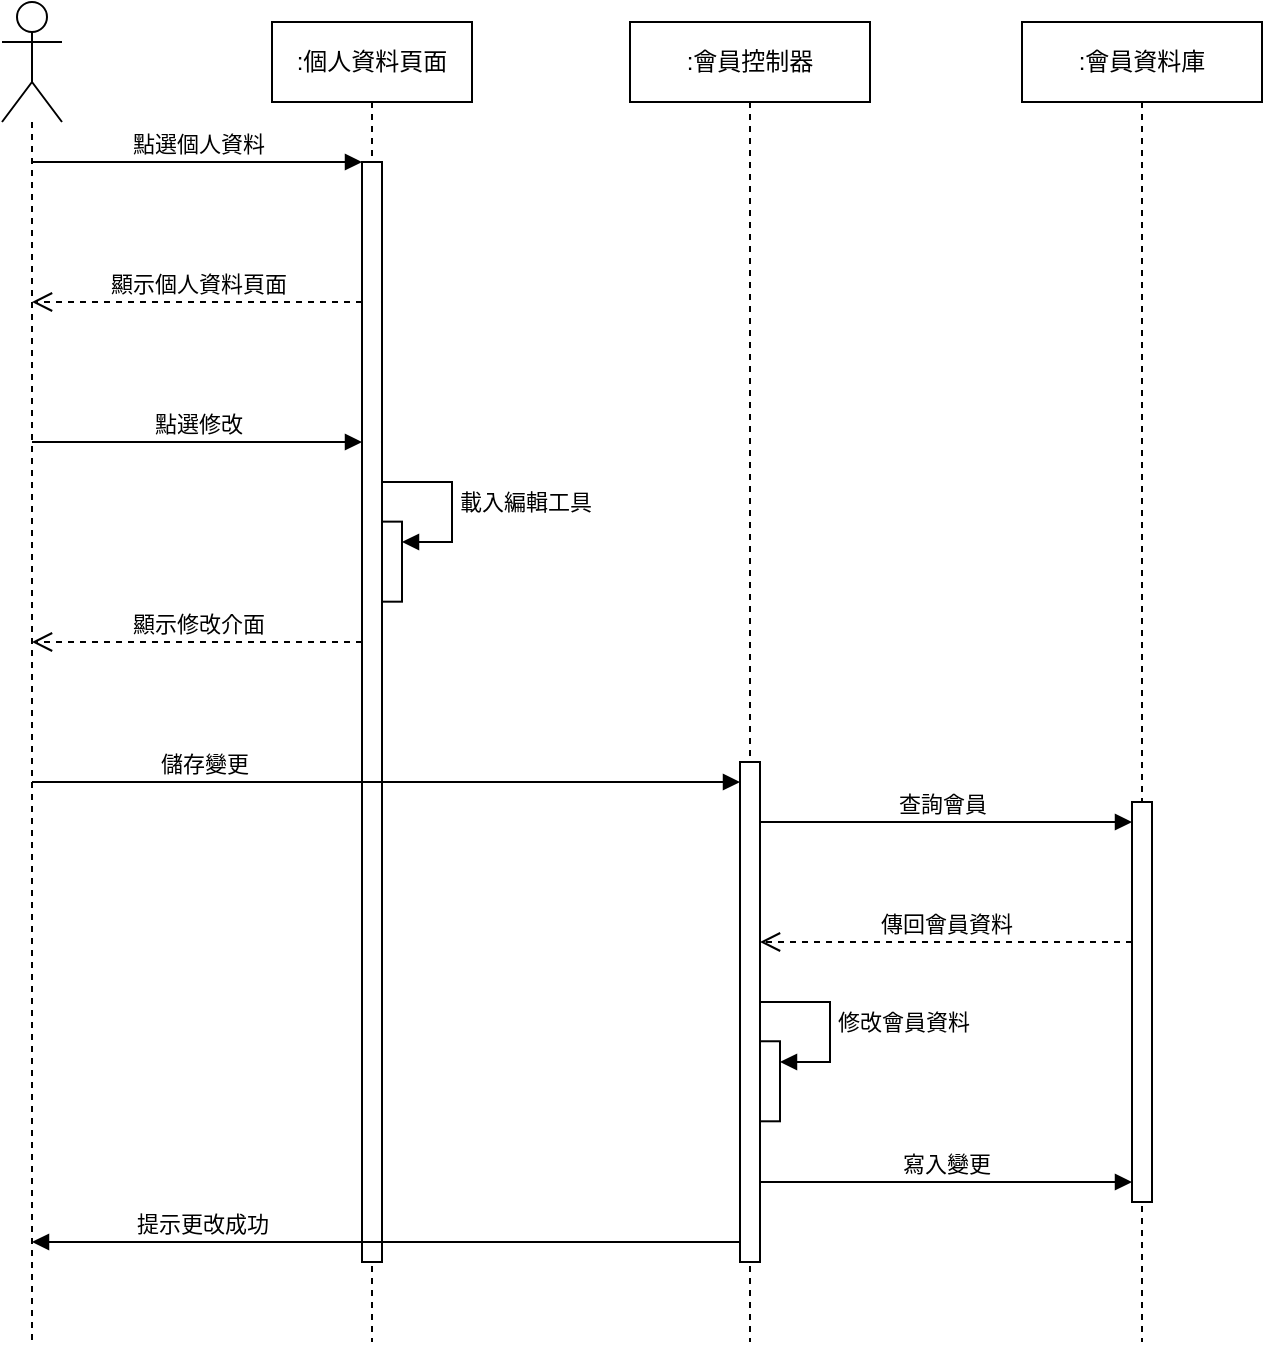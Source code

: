 <mxfile version="21.6.5" type="device">
  <diagram name="Page-1" id="2YBvvXClWsGukQMizWep">
    <mxGraphModel dx="1182" dy="696" grid="1" gridSize="10" guides="1" tooltips="1" connect="1" arrows="1" fold="1" page="1" pageScale="1" pageWidth="827" pageHeight="1169" math="0" shadow="0">
      <root>
        <mxCell id="0" />
        <mxCell id="1" parent="0" />
        <mxCell id="aM9ryv3xv72pqoxQDRHE-1" value=":個人資料頁面" style="shape=umlLifeline;perimeter=lifelinePerimeter;whiteSpace=wrap;html=1;container=0;dropTarget=0;collapsible=0;recursiveResize=0;outlineConnect=0;portConstraint=eastwest;newEdgeStyle={&quot;edgeStyle&quot;:&quot;elbowEdgeStyle&quot;,&quot;elbow&quot;:&quot;vertical&quot;,&quot;curved&quot;:0,&quot;rounded&quot;:0};" parent="1" vertex="1">
          <mxGeometry x="175" y="50" width="100" height="660" as="geometry" />
        </mxCell>
        <mxCell id="aM9ryv3xv72pqoxQDRHE-2" value="" style="html=1;points=[];perimeter=orthogonalPerimeter;outlineConnect=0;targetShapes=umlLifeline;portConstraint=eastwest;newEdgeStyle={&quot;edgeStyle&quot;:&quot;elbowEdgeStyle&quot;,&quot;elbow&quot;:&quot;vertical&quot;,&quot;curved&quot;:0,&quot;rounded&quot;:0};" parent="aM9ryv3xv72pqoxQDRHE-1" vertex="1">
          <mxGeometry x="45" y="70" width="10" height="550" as="geometry" />
        </mxCell>
        <mxCell id="u0oZMTtR8gRalYjMGA4H-3" value="" style="html=1;points=[];perimeter=orthogonalPerimeter;outlineConnect=0;targetShapes=umlLifeline;portConstraint=eastwest;newEdgeStyle={&quot;edgeStyle&quot;:&quot;elbowEdgeStyle&quot;,&quot;elbow&quot;:&quot;vertical&quot;,&quot;curved&quot;:0,&quot;rounded&quot;:0};" vertex="1" parent="aM9ryv3xv72pqoxQDRHE-1">
          <mxGeometry x="55" y="249.82" width="10" height="40.02" as="geometry" />
        </mxCell>
        <mxCell id="u0oZMTtR8gRalYjMGA4H-4" value="載入編輯工具" style="html=1;align=left;spacingLeft=2;endArrow=block;rounded=0;edgeStyle=orthogonalEdgeStyle;curved=0;rounded=0;" edge="1" parent="aM9ryv3xv72pqoxQDRHE-1" target="u0oZMTtR8gRalYjMGA4H-3" source="aM9ryv3xv72pqoxQDRHE-2">
          <mxGeometry relative="1" as="geometry">
            <mxPoint x="55" y="230.0" as="sourcePoint" />
            <Array as="points">
              <mxPoint x="90" y="230" />
              <mxPoint x="90" y="260" />
            </Array>
          </mxGeometry>
        </mxCell>
        <mxCell id="FATohEn67VC4ZCUtdnCY-14" value="" style="shape=umlLifeline;perimeter=lifelinePerimeter;whiteSpace=wrap;html=1;container=1;dropTarget=0;collapsible=0;recursiveResize=0;outlineConnect=0;portConstraint=eastwest;newEdgeStyle={&quot;edgeStyle&quot;:&quot;elbowEdgeStyle&quot;,&quot;elbow&quot;:&quot;vertical&quot;,&quot;curved&quot;:0,&quot;rounded&quot;:0};participant=umlActor;size=60;" parent="1" vertex="1">
          <mxGeometry x="40" y="40" width="30" height="670" as="geometry" />
        </mxCell>
        <mxCell id="FATohEn67VC4ZCUtdnCY-15" value="點選個人資料" style="html=1;verticalAlign=bottom;endArrow=block;edgeStyle=elbowEdgeStyle;elbow=vertical;curved=0;rounded=0;" parent="1" source="FATohEn67VC4ZCUtdnCY-14" target="aM9ryv3xv72pqoxQDRHE-2" edge="1">
          <mxGeometry x="0.002" width="80" relative="1" as="geometry">
            <mxPoint x="54.81" y="129.997" as="sourcePoint" />
            <mxPoint x="220" y="129.997" as="targetPoint" />
            <Array as="points">
              <mxPoint x="140" y="120" />
            </Array>
            <mxPoint as="offset" />
          </mxGeometry>
        </mxCell>
        <mxCell id="CKTwQmuFr4gLuuUH_9-y-1" value=":會員控制器" style="shape=umlLifeline;perimeter=lifelinePerimeter;whiteSpace=wrap;html=1;container=0;dropTarget=0;collapsible=0;recursiveResize=0;outlineConnect=0;portConstraint=eastwest;newEdgeStyle={&quot;edgeStyle&quot;:&quot;elbowEdgeStyle&quot;,&quot;elbow&quot;:&quot;vertical&quot;,&quot;curved&quot;:0,&quot;rounded&quot;:0};" parent="1" vertex="1">
          <mxGeometry x="354" y="50" width="120" height="660" as="geometry" />
        </mxCell>
        <mxCell id="CKTwQmuFr4gLuuUH_9-y-2" value="" style="html=1;points=[];perimeter=orthogonalPerimeter;outlineConnect=0;targetShapes=umlLifeline;portConstraint=eastwest;newEdgeStyle={&quot;edgeStyle&quot;:&quot;elbowEdgeStyle&quot;,&quot;elbow&quot;:&quot;vertical&quot;,&quot;curved&quot;:0,&quot;rounded&quot;:0};" parent="CKTwQmuFr4gLuuUH_9-y-1" vertex="1">
          <mxGeometry x="55" y="370" width="10" height="250" as="geometry" />
        </mxCell>
        <mxCell id="ltBeMm9jzSjpLKJUCh5K-26" value="" style="html=1;points=[];perimeter=orthogonalPerimeter;outlineConnect=0;targetShapes=umlLifeline;portConstraint=eastwest;newEdgeStyle={&quot;edgeStyle&quot;:&quot;elbowEdgeStyle&quot;,&quot;elbow&quot;:&quot;vertical&quot;,&quot;curved&quot;:0,&quot;rounded&quot;:0};" parent="CKTwQmuFr4gLuuUH_9-y-1" vertex="1">
          <mxGeometry x="65" y="509.63" width="10" height="40.02" as="geometry" />
        </mxCell>
        <mxCell id="ltBeMm9jzSjpLKJUCh5K-27" value="修改會員資料" style="html=1;align=left;spacingLeft=2;endArrow=block;rounded=0;edgeStyle=orthogonalEdgeStyle;curved=0;rounded=0;" parent="CKTwQmuFr4gLuuUH_9-y-1" source="CKTwQmuFr4gLuuUH_9-y-2" target="ltBeMm9jzSjpLKJUCh5K-26" edge="1">
          <mxGeometry relative="1" as="geometry">
            <mxPoint x="65" y="490.004" as="sourcePoint" />
            <Array as="points">
              <mxPoint x="100" y="490" />
              <mxPoint x="100" y="520" />
            </Array>
          </mxGeometry>
        </mxCell>
        <mxCell id="ltBeMm9jzSjpLKJUCh5K-1" value="顯示個人資料頁面" style="html=1;verticalAlign=bottom;endArrow=open;dashed=1;endSize=8;edgeStyle=elbowEdgeStyle;elbow=vertical;curved=0;rounded=0;" parent="1" source="aM9ryv3xv72pqoxQDRHE-2" target="FATohEn67VC4ZCUtdnCY-14" edge="1">
          <mxGeometry relative="1" as="geometry">
            <mxPoint x="54.81" y="190" as="targetPoint" />
            <Array as="points">
              <mxPoint x="155" y="190" />
            </Array>
            <mxPoint x="220" y="190" as="sourcePoint" />
          </mxGeometry>
        </mxCell>
        <mxCell id="ltBeMm9jzSjpLKJUCh5K-2" value="點選修改" style="html=1;verticalAlign=bottom;endArrow=block;edgeStyle=elbowEdgeStyle;elbow=vertical;curved=0;rounded=0;" parent="1" target="aM9ryv3xv72pqoxQDRHE-2" edge="1" source="FATohEn67VC4ZCUtdnCY-14">
          <mxGeometry width="80" relative="1" as="geometry">
            <mxPoint x="54.81" y="260.0" as="sourcePoint" />
            <mxPoint x="220" y="260.0" as="targetPoint" />
            <Array as="points">
              <mxPoint x="150" y="260" />
            </Array>
          </mxGeometry>
        </mxCell>
        <mxCell id="ltBeMm9jzSjpLKJUCh5K-3" value=":會員資料庫" style="shape=umlLifeline;perimeter=lifelinePerimeter;whiteSpace=wrap;html=1;container=0;dropTarget=0;collapsible=0;recursiveResize=0;outlineConnect=0;portConstraint=eastwest;newEdgeStyle={&quot;edgeStyle&quot;:&quot;elbowEdgeStyle&quot;,&quot;elbow&quot;:&quot;vertical&quot;,&quot;curved&quot;:0,&quot;rounded&quot;:0};" parent="1" vertex="1">
          <mxGeometry x="550" y="50" width="120" height="660" as="geometry" />
        </mxCell>
        <mxCell id="3AoePGu9Csa5akxHi1Ad-5" value="" style="html=1;points=[];perimeter=orthogonalPerimeter;outlineConnect=0;targetShapes=umlLifeline;portConstraint=eastwest;newEdgeStyle={&quot;edgeStyle&quot;:&quot;elbowEdgeStyle&quot;,&quot;elbow&quot;:&quot;vertical&quot;,&quot;curved&quot;:0,&quot;rounded&quot;:0};" parent="ltBeMm9jzSjpLKJUCh5K-3" vertex="1">
          <mxGeometry x="55" y="390" width="10" height="200" as="geometry" />
        </mxCell>
        <mxCell id="ltBeMm9jzSjpLKJUCh5K-29" value="查詢會員" style="html=1;verticalAlign=bottom;endArrow=block;edgeStyle=elbowEdgeStyle;elbow=vertical;curved=0;rounded=0;" parent="1" source="CKTwQmuFr4gLuuUH_9-y-2" target="3AoePGu9Csa5akxHi1Ad-5" edge="1">
          <mxGeometry x="-0.021" width="80" relative="1" as="geometry">
            <mxPoint x="419" y="741" as="sourcePoint" />
            <mxPoint x="605" y="741" as="targetPoint" />
            <Array as="points">
              <mxPoint x="560" y="450" />
            </Array>
            <mxPoint as="offset" />
          </mxGeometry>
        </mxCell>
        <mxCell id="3AoePGu9Csa5akxHi1Ad-9" value="提示更改成功" style="html=1;verticalAlign=bottom;endArrow=block;edgeStyle=elbowEdgeStyle;elbow=vertical;curved=0;rounded=0;" parent="1" source="CKTwQmuFr4gLuuUH_9-y-2" target="FATohEn67VC4ZCUtdnCY-14" edge="1">
          <mxGeometry x="0.519" width="80" relative="1" as="geometry">
            <mxPoint x="429" y="640" as="sourcePoint" />
            <mxPoint x="615" y="640" as="targetPoint" />
            <Array as="points">
              <mxPoint x="260" y="660" />
            </Array>
            <mxPoint as="offset" />
          </mxGeometry>
        </mxCell>
        <mxCell id="u0oZMTtR8gRalYjMGA4H-2" value="顯示修改介面" style="html=1;verticalAlign=bottom;endArrow=open;dashed=1;endSize=8;edgeStyle=elbowEdgeStyle;elbow=vertical;curved=0;rounded=0;" edge="1" parent="1" source="aM9ryv3xv72pqoxQDRHE-2" target="FATohEn67VC4ZCUtdnCY-14">
          <mxGeometry relative="1" as="geometry">
            <mxPoint x="60" y="330" as="targetPoint" />
            <Array as="points">
              <mxPoint x="160" y="360" />
            </Array>
            <mxPoint x="246" y="330" as="sourcePoint" />
          </mxGeometry>
        </mxCell>
        <mxCell id="u0oZMTtR8gRalYjMGA4H-5" value="儲存變更" style="html=1;verticalAlign=bottom;endArrow=block;edgeStyle=elbowEdgeStyle;elbow=vertical;curved=0;rounded=0;" edge="1" parent="1" source="FATohEn67VC4ZCUtdnCY-14" target="CKTwQmuFr4gLuuUH_9-y-2">
          <mxGeometry x="-0.518" width="80" relative="1" as="geometry">
            <mxPoint x="60" y="434.58" as="sourcePoint" />
            <mxPoint x="225" y="434.58" as="targetPoint" />
            <Array as="points">
              <mxPoint x="160" y="430" />
            </Array>
            <mxPoint as="offset" />
          </mxGeometry>
        </mxCell>
        <mxCell id="u0oZMTtR8gRalYjMGA4H-6" value="傳回會員資料" style="html=1;verticalAlign=bottom;endArrow=open;dashed=1;endSize=8;edgeStyle=elbowEdgeStyle;elbow=vertical;curved=0;rounded=0;" edge="1" parent="1" source="3AoePGu9Csa5akxHi1Ad-5" target="CKTwQmuFr4gLuuUH_9-y-2">
          <mxGeometry relative="1" as="geometry">
            <mxPoint x="430" y="510" as="targetPoint" />
            <Array as="points">
              <mxPoint x="535" y="510" />
            </Array>
            <mxPoint x="595" y="510" as="sourcePoint" />
          </mxGeometry>
        </mxCell>
        <mxCell id="u0oZMTtR8gRalYjMGA4H-8" value="寫入變更" style="html=1;verticalAlign=bottom;endArrow=block;edgeStyle=elbowEdgeStyle;elbow=vertical;curved=0;rounded=0;" edge="1" parent="1" source="CKTwQmuFr4gLuuUH_9-y-2" target="3AoePGu9Csa5akxHi1Ad-5">
          <mxGeometry width="80" relative="1" as="geometry">
            <mxPoint x="429" y="630" as="sourcePoint" />
            <mxPoint x="615" y="630" as="targetPoint" />
            <Array as="points">
              <mxPoint x="520" y="630" />
            </Array>
          </mxGeometry>
        </mxCell>
      </root>
    </mxGraphModel>
  </diagram>
</mxfile>
